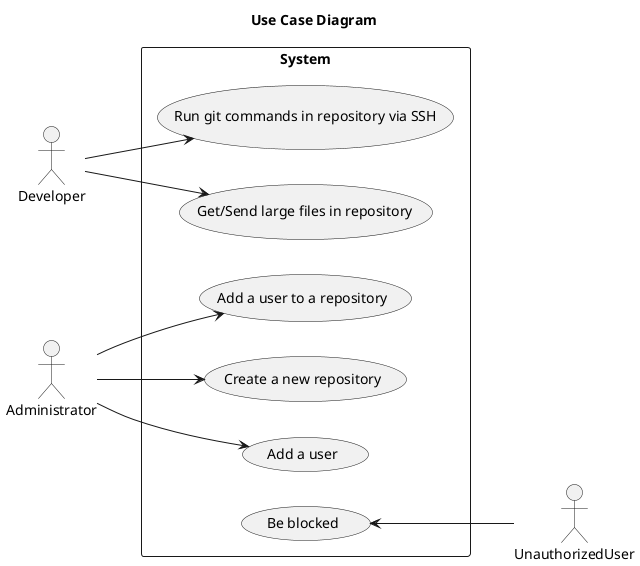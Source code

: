 @startuml use_cases

title Use Case Diagram

left to right direction

actor Developer
actor Administrator
actor UnauthorizedUser

rectangle System {
    usecase "Create a new repository" as UC1
    usecase "Add a user" as UC2
    usecase "Add a user to a repository" as UC3

    usecase "Run git commands in repository via SSH" as UC4
    usecase "Get/Send large files in repository" as UC5

    usecase "Be blocked" as UC6
}

Administrator --> UC1
Administrator --> UC2
Administrator --> UC3

Developer --> UC4
Developer --> UC5

UC6 <-- UnauthorizedUser

@enduml

